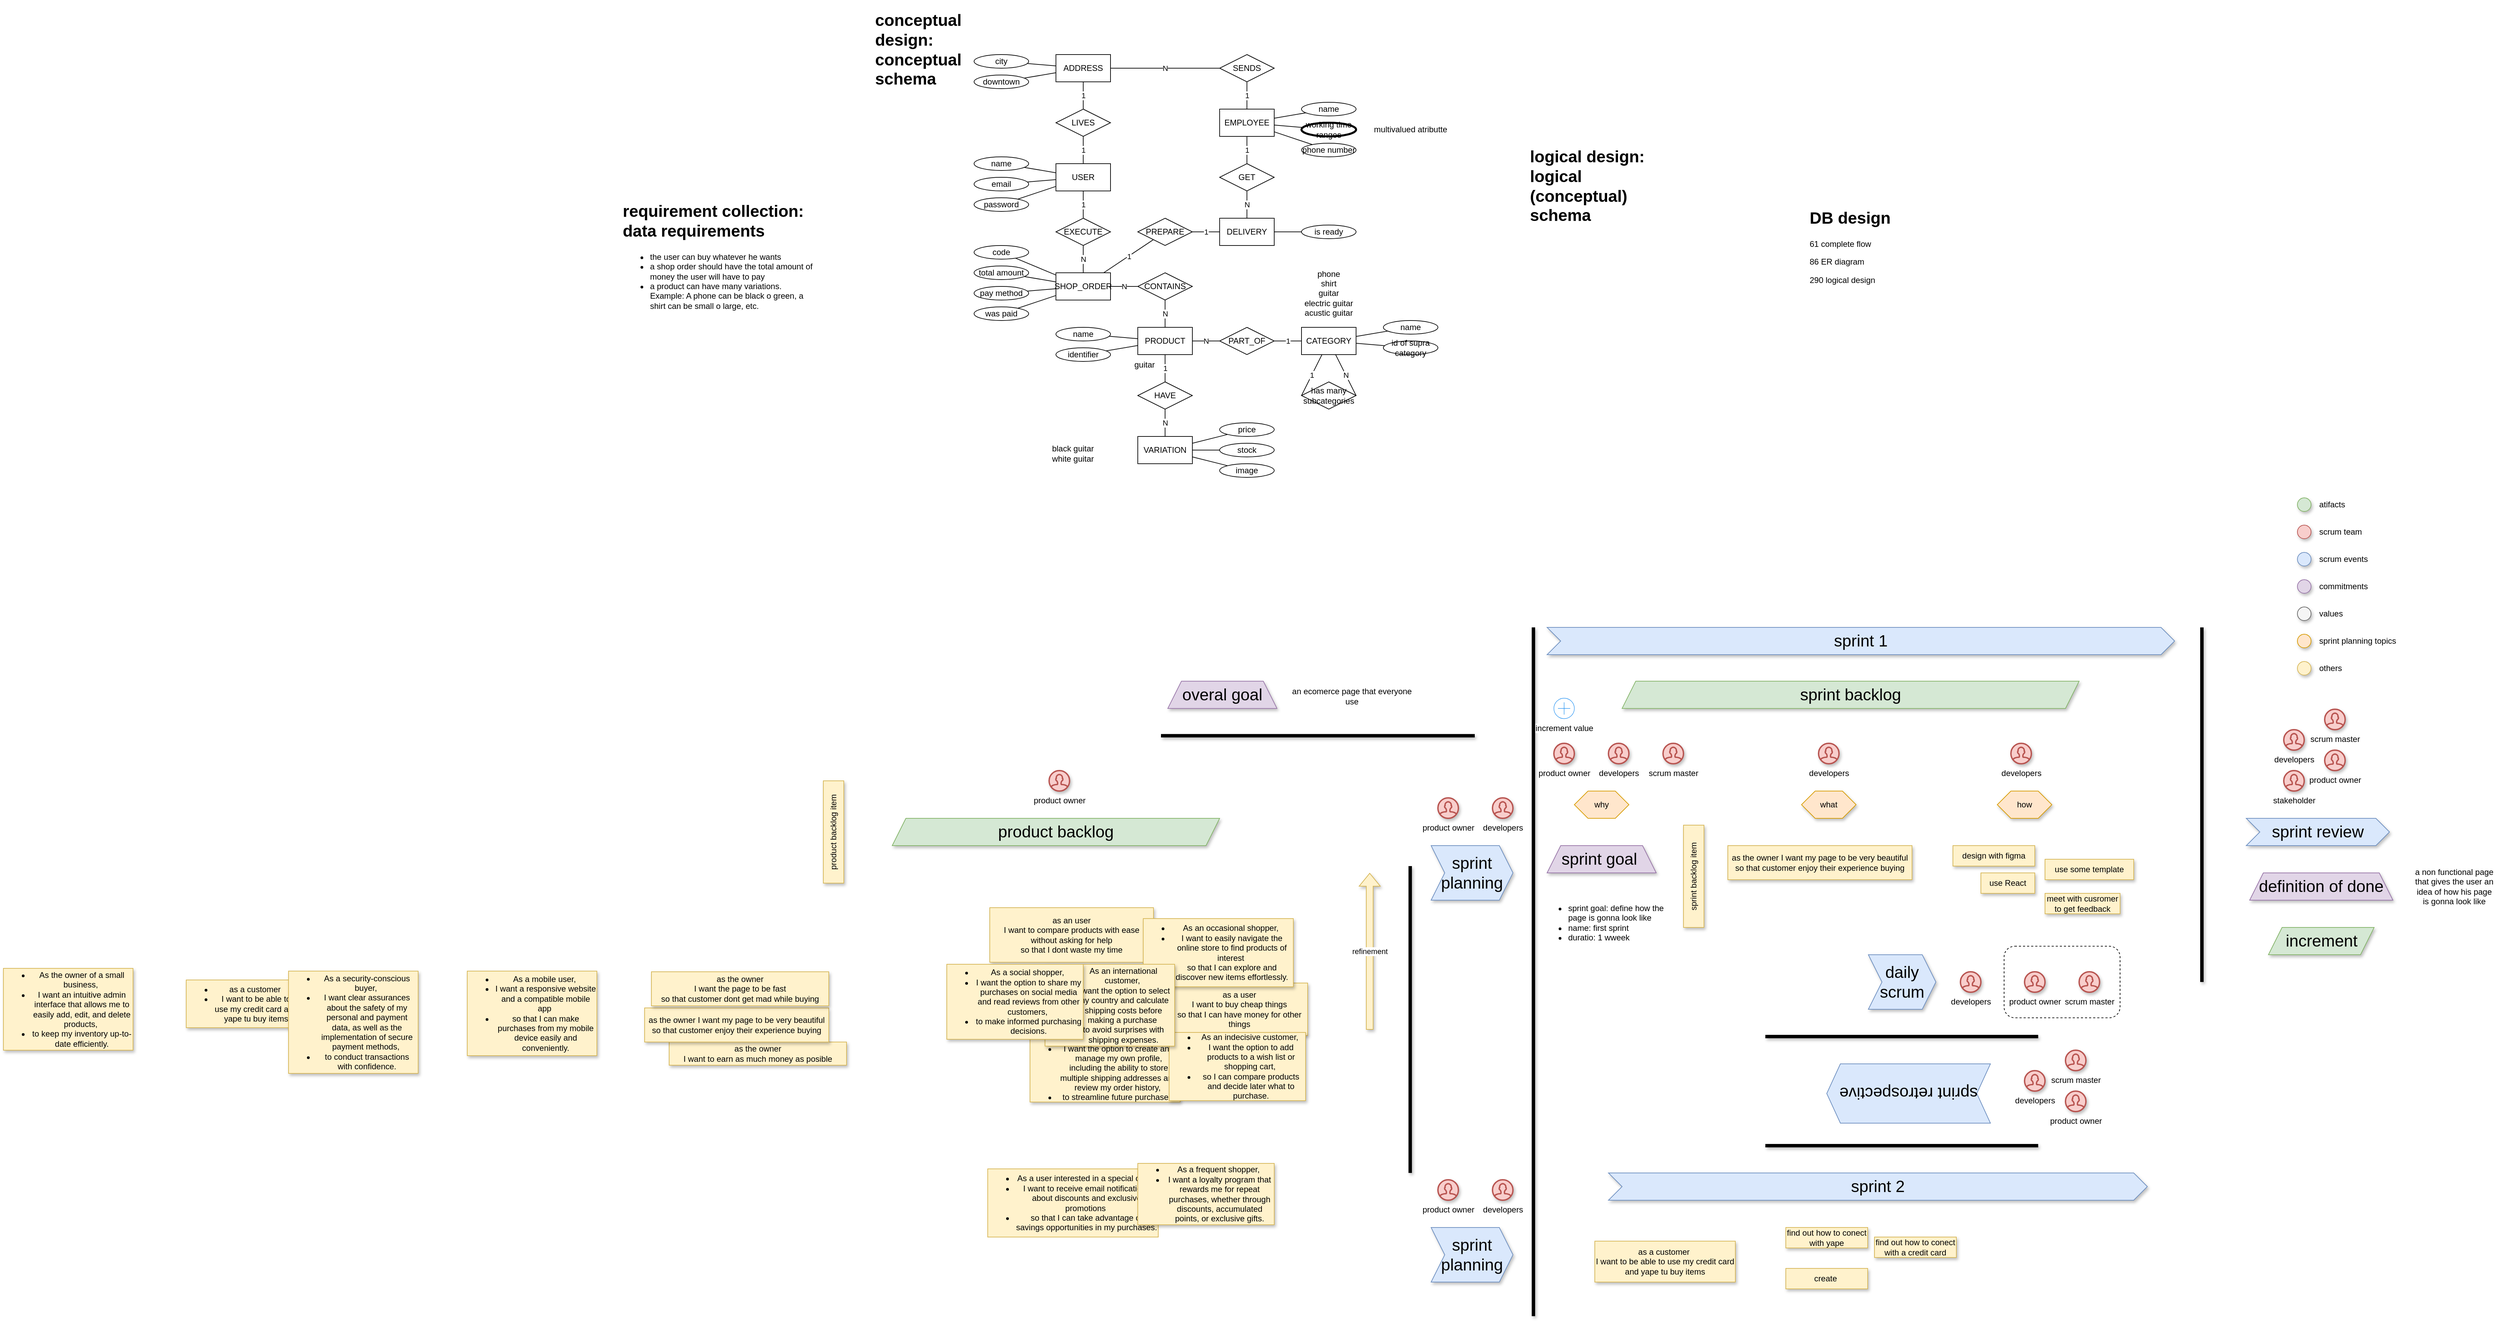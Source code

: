 <mxfile version="22.1.11" type="github">
  <diagram name="Página-1" id="JWLegUShalc6kZQy0lzp">
    <mxGraphModel dx="4264" dy="1004" grid="0" gridSize="10" guides="1" tooltips="1" connect="1" arrows="1" fold="1" page="0" pageScale="1" pageWidth="827" pageHeight="1169" math="0" shadow="0">
      <root>
        <mxCell id="0" />
        <mxCell id="1" parent="0" />
        <mxCell id="tyEOYcVd2c6yN7J8Jso8-19" value="" style="rounded=1;whiteSpace=wrap;html=1;dashed=1;fillColor=none;" vertex="1" parent="1">
          <mxGeometry x="1550" y="1627.5" width="170" height="105" as="geometry" />
        </mxCell>
        <mxCell id="gmeZCnRy89goh0qp2zQo-31" value="N" style="rounded=0;orthogonalLoop=1;jettySize=auto;html=1;startArrow=none;startFill=0;endArrow=none;endFill=0;" parent="1" source="gmeZCnRy89goh0qp2zQo-30" target="gmeZCnRy89goh0qp2zQo-18" edge="1">
          <mxGeometry relative="1" as="geometry" />
        </mxCell>
        <mxCell id="gmeZCnRy89goh0qp2zQo-2" value="USER" style="rounded=0;whiteSpace=wrap;html=1;" parent="1" vertex="1">
          <mxGeometry x="160" y="480" width="80" height="40" as="geometry" />
        </mxCell>
        <mxCell id="gmeZCnRy89goh0qp2zQo-7" value="&lt;h1&gt;DB design&lt;/h1&gt;&lt;p&gt;61 complete flow&lt;/p&gt;&lt;p&gt;86 ER diagram&lt;/p&gt;&lt;p&gt;290 logical design&lt;/p&gt;" style="text;html=1;strokeColor=none;fillColor=none;spacing=5;spacingTop=-20;whiteSpace=wrap;overflow=hidden;rounded=0;" parent="1" vertex="1">
          <mxGeometry x="1260" y="540" width="190" height="120" as="geometry" />
        </mxCell>
        <mxCell id="gmeZCnRy89goh0qp2zQo-8" value="&lt;h1&gt;conceptual design: conceptual schema&lt;/h1&gt;&lt;p&gt;Lorem ipsum dolor sit amet, consectetur adipisicing elit, sed do eiusmod tempor incididunt ut labore et dolore magna aliqua.&lt;/p&gt;" style="text;html=1;strokeColor=none;fillColor=none;spacing=5;spacingTop=-20;whiteSpace=wrap;overflow=hidden;rounded=0;" parent="1" vertex="1">
          <mxGeometry x="-110" y="250" width="190" height="120" as="geometry" />
        </mxCell>
        <mxCell id="gmeZCnRy89goh0qp2zQo-9" value="&lt;h1&gt;requirement collection: data requirements&lt;/h1&gt;&lt;ul&gt;&lt;li&gt;&lt;span style=&quot;background-color: initial;&quot;&gt;the user can buy whatever he wants&lt;/span&gt;&lt;/li&gt;&lt;li&gt;&lt;span style=&quot;background-color: initial;&quot;&gt;a shop order should have the total amount of money the user will have to pay&lt;/span&gt;&lt;/li&gt;&lt;li&gt;&lt;span style=&quot;background-color: initial;&quot;&gt;a product can have many variations. Example: A phone can be black o green, a shirt can be small o large, etc.&lt;/span&gt;&lt;/li&gt;&lt;/ul&gt;" style="text;html=1;strokeColor=none;fillColor=none;spacing=5;spacingTop=-20;whiteSpace=wrap;overflow=hidden;rounded=0;" parent="1" vertex="1">
          <mxGeometry x="-480" y="530" width="290" height="200" as="geometry" />
        </mxCell>
        <mxCell id="gmeZCnRy89goh0qp2zQo-11" value="&lt;h1&gt;logical design: logical (conceptual) schema&lt;/h1&gt;&lt;p&gt;Lorem ipsum dolor sit amet, consectetur adipisicing elit, sed do eiusmod tempor incididunt ut labore et dolore magna aliqua.&lt;/p&gt;" style="text;html=1;strokeColor=none;fillColor=none;spacing=5;spacingTop=-20;whiteSpace=wrap;overflow=hidden;rounded=0;" parent="1" vertex="1">
          <mxGeometry x="850" y="450" width="190" height="120" as="geometry" />
        </mxCell>
        <mxCell id="gmeZCnRy89goh0qp2zQo-15" style="rounded=0;orthogonalLoop=1;jettySize=auto;html=1;endArrow=none;endFill=0;" parent="1" source="gmeZCnRy89goh0qp2zQo-14" target="gmeZCnRy89goh0qp2zQo-2" edge="1">
          <mxGeometry relative="1" as="geometry" />
        </mxCell>
        <mxCell id="gmeZCnRy89goh0qp2zQo-14" value="name" style="ellipse;whiteSpace=wrap;html=1;" parent="1" vertex="1">
          <mxGeometry x="40" y="470" width="80" height="20" as="geometry" />
        </mxCell>
        <mxCell id="gmeZCnRy89goh0qp2zQo-24" style="rounded=0;orthogonalLoop=1;jettySize=auto;html=1;endArrow=none;endFill=0;" parent="1" source="gmeZCnRy89goh0qp2zQo-16" target="gmeZCnRy89goh0qp2zQo-2" edge="1">
          <mxGeometry relative="1" as="geometry" />
        </mxCell>
        <mxCell id="gmeZCnRy89goh0qp2zQo-16" value="email" style="ellipse;whiteSpace=wrap;html=1;" parent="1" vertex="1">
          <mxGeometry x="40" y="500" width="80" height="20" as="geometry" />
        </mxCell>
        <mxCell id="gmeZCnRy89goh0qp2zQo-21" value="N" style="rounded=0;orthogonalLoop=1;jettySize=auto;html=1;endArrow=none;endFill=0;" parent="1" source="gmeZCnRy89goh0qp2zQo-18" target="gmeZCnRy89goh0qp2zQo-19" edge="1">
          <mxGeometry relative="1" as="geometry" />
        </mxCell>
        <mxCell id="u9vqp3SSJvQ1Rymgl-xH-68" value="1" style="rounded=0;orthogonalLoop=1;jettySize=auto;html=1;endArrow=none;endFill=0;" parent="1" source="gmeZCnRy89goh0qp2zQo-18" target="u9vqp3SSJvQ1Rymgl-xH-67" edge="1">
          <mxGeometry relative="1" as="geometry" />
        </mxCell>
        <mxCell id="gmeZCnRy89goh0qp2zQo-18" value="SHOP_ORDER" style="rounded=0;whiteSpace=wrap;html=1;" parent="1" vertex="1">
          <mxGeometry x="160" y="640" width="80" height="40" as="geometry" />
        </mxCell>
        <mxCell id="gmeZCnRy89goh0qp2zQo-22" value="N" style="rounded=0;orthogonalLoop=1;jettySize=auto;html=1;endArrow=none;endFill=0;" parent="1" source="gmeZCnRy89goh0qp2zQo-19" target="gmeZCnRy89goh0qp2zQo-26" edge="1">
          <mxGeometry relative="1" as="geometry" />
        </mxCell>
        <mxCell id="gmeZCnRy89goh0qp2zQo-19" value="CONTAINS" style="rhombus;whiteSpace=wrap;html=1;" parent="1" vertex="1">
          <mxGeometry x="280" y="640" width="80" height="40" as="geometry" />
        </mxCell>
        <mxCell id="gmeZCnRy89goh0qp2zQo-25" value="N" style="rounded=0;orthogonalLoop=1;jettySize=auto;html=1;endArrow=none;endFill=0;" parent="1" source="gmeZCnRy89goh0qp2zQo-26" target="gmeZCnRy89goh0qp2zQo-28" edge="1">
          <mxGeometry relative="1" as="geometry" />
        </mxCell>
        <mxCell id="u9vqp3SSJvQ1Rymgl-xH-17" value="N" style="rounded=0;orthogonalLoop=1;jettySize=auto;html=1;endArrow=none;endFill=0;" parent="1" source="u9vqp3SSJvQ1Rymgl-xH-18" target="u9vqp3SSJvQ1Rymgl-xH-16" edge="1">
          <mxGeometry relative="1" as="geometry" />
        </mxCell>
        <mxCell id="gmeZCnRy89goh0qp2zQo-26" value="PRODUCT" style="rounded=0;whiteSpace=wrap;html=1;" parent="1" vertex="1">
          <mxGeometry x="280" y="720" width="80" height="40" as="geometry" />
        </mxCell>
        <mxCell id="gmeZCnRy89goh0qp2zQo-27" value="1" style="rounded=0;orthogonalLoop=1;jettySize=auto;html=1;endArrow=none;endFill=0;" parent="1" source="gmeZCnRy89goh0qp2zQo-28" target="gmeZCnRy89goh0qp2zQo-29" edge="1">
          <mxGeometry relative="1" as="geometry" />
        </mxCell>
        <mxCell id="gmeZCnRy89goh0qp2zQo-28" value="PART_OF" style="rhombus;whiteSpace=wrap;html=1;" parent="1" vertex="1">
          <mxGeometry x="400" y="720" width="80" height="40" as="geometry" />
        </mxCell>
        <mxCell id="gmeZCnRy89goh0qp2zQo-29" value="CATEGORY" style="rounded=0;whiteSpace=wrap;html=1;" parent="1" vertex="1">
          <mxGeometry x="520" y="720" width="80" height="40" as="geometry" />
        </mxCell>
        <mxCell id="gmeZCnRy89goh0qp2zQo-32" value="1" style="rounded=0;orthogonalLoop=1;jettySize=auto;html=1;startArrow=none;startFill=0;endArrow=none;endFill=0;" parent="1" source="gmeZCnRy89goh0qp2zQo-2" target="gmeZCnRy89goh0qp2zQo-30" edge="1">
          <mxGeometry relative="1" as="geometry">
            <mxPoint x="132" y="520" as="sourcePoint" />
            <mxPoint x="208" y="650" as="targetPoint" />
          </mxGeometry>
        </mxCell>
        <mxCell id="gmeZCnRy89goh0qp2zQo-30" value="EXECUTE" style="rhombus;whiteSpace=wrap;html=1;" parent="1" vertex="1">
          <mxGeometry x="160" y="560" width="80" height="40" as="geometry" />
        </mxCell>
        <mxCell id="u9vqp3SSJvQ1Rymgl-xH-2" value="1" style="rounded=0;orthogonalLoop=1;jettySize=auto;html=1;endArrow=none;endFill=0;exitX=0;exitY=0.5;exitDx=0;exitDy=0;" parent="1" source="u9vqp3SSJvQ1Rymgl-xH-1" target="gmeZCnRy89goh0qp2zQo-29" edge="1">
          <mxGeometry relative="1" as="geometry" />
        </mxCell>
        <mxCell id="u9vqp3SSJvQ1Rymgl-xH-3" value="N" style="rounded=0;orthogonalLoop=1;jettySize=auto;html=1;endArrow=none;endFill=0;exitX=1;exitY=0.5;exitDx=0;exitDy=0;" parent="1" source="u9vqp3SSJvQ1Rymgl-xH-1" target="gmeZCnRy89goh0qp2zQo-29" edge="1">
          <mxGeometry relative="1" as="geometry" />
        </mxCell>
        <mxCell id="u9vqp3SSJvQ1Rymgl-xH-1" value="has many subcategories" style="rhombus;whiteSpace=wrap;html=1;" parent="1" vertex="1">
          <mxGeometry x="520" y="800" width="80" height="40" as="geometry" />
        </mxCell>
        <mxCell id="u9vqp3SSJvQ1Rymgl-xH-4" value="code" style="ellipse;whiteSpace=wrap;html=1;fontStyle=0" parent="1" vertex="1">
          <mxGeometry x="40" y="600" width="80" height="20" as="geometry" />
        </mxCell>
        <mxCell id="u9vqp3SSJvQ1Rymgl-xH-5" style="rounded=0;orthogonalLoop=1;jettySize=auto;html=1;endArrow=none;endFill=0;" parent="1" source="u9vqp3SSJvQ1Rymgl-xH-4" target="gmeZCnRy89goh0qp2zQo-18" edge="1">
          <mxGeometry relative="1" as="geometry">
            <mxPoint x="44" y="539" as="sourcePoint" />
            <mxPoint x="90" y="523" as="targetPoint" />
          </mxGeometry>
        </mxCell>
        <mxCell id="u9vqp3SSJvQ1Rymgl-xH-6" value="name" style="ellipse;whiteSpace=wrap;html=1;" parent="1" vertex="1">
          <mxGeometry x="160" y="720" width="80" height="20" as="geometry" />
        </mxCell>
        <mxCell id="u9vqp3SSJvQ1Rymgl-xH-7" style="rounded=0;orthogonalLoop=1;jettySize=auto;html=1;endArrow=none;endFill=0;" parent="1" source="u9vqp3SSJvQ1Rymgl-xH-6" target="gmeZCnRy89goh0qp2zQo-26" edge="1">
          <mxGeometry relative="1" as="geometry">
            <mxPoint x="78" y="694" as="sourcePoint" />
            <mxPoint x="170" y="677" as="targetPoint" />
          </mxGeometry>
        </mxCell>
        <mxCell id="u9vqp3SSJvQ1Rymgl-xH-11" style="rounded=0;orthogonalLoop=1;jettySize=auto;html=1;endArrow=none;endFill=0;" parent="1" source="u9vqp3SSJvQ1Rymgl-xH-12" target="gmeZCnRy89goh0qp2zQo-18" edge="1">
          <mxGeometry relative="1" as="geometry">
            <mxPoint x="170" y="667" as="targetPoint" />
          </mxGeometry>
        </mxCell>
        <mxCell id="u9vqp3SSJvQ1Rymgl-xH-12" value="total amount" style="ellipse;whiteSpace=wrap;html=1;" parent="1" vertex="1">
          <mxGeometry x="40" y="630" width="80" height="20" as="geometry" />
        </mxCell>
        <mxCell id="u9vqp3SSJvQ1Rymgl-xH-13" style="rounded=0;orthogonalLoop=1;jettySize=auto;html=1;endArrow=none;endFill=0;" parent="1" source="u9vqp3SSJvQ1Rymgl-xH-14" target="gmeZCnRy89goh0qp2zQo-18" edge="1">
          <mxGeometry relative="1" as="geometry">
            <mxPoint x="170" y="707" as="targetPoint" />
          </mxGeometry>
        </mxCell>
        <mxCell id="u9vqp3SSJvQ1Rymgl-xH-14" value="pay method" style="ellipse;whiteSpace=wrap;html=1;" parent="1" vertex="1">
          <mxGeometry x="40" y="660" width="80" height="20" as="geometry" />
        </mxCell>
        <mxCell id="u9vqp3SSJvQ1Rymgl-xH-16" value="VARIATION" style="rounded=0;whiteSpace=wrap;html=1;" parent="1" vertex="1">
          <mxGeometry x="280" y="880" width="80" height="40" as="geometry" />
        </mxCell>
        <mxCell id="u9vqp3SSJvQ1Rymgl-xH-19" value="1" style="rounded=0;orthogonalLoop=1;jettySize=auto;html=1;endArrow=none;endFill=0;" parent="1" source="gmeZCnRy89goh0qp2zQo-26" target="u9vqp3SSJvQ1Rymgl-xH-18" edge="1">
          <mxGeometry relative="1" as="geometry">
            <mxPoint x="330" y="760" as="sourcePoint" />
            <mxPoint x="390" y="880" as="targetPoint" />
          </mxGeometry>
        </mxCell>
        <mxCell id="u9vqp3SSJvQ1Rymgl-xH-18" value="HAVE" style="rhombus;whiteSpace=wrap;html=1;" parent="1" vertex="1">
          <mxGeometry x="280" y="800" width="80" height="40" as="geometry" />
        </mxCell>
        <mxCell id="u9vqp3SSJvQ1Rymgl-xH-21" style="rounded=0;orthogonalLoop=1;jettySize=auto;html=1;endArrow=none;endFill=0;" parent="1" source="u9vqp3SSJvQ1Rymgl-xH-20" target="gmeZCnRy89goh0qp2zQo-26" edge="1">
          <mxGeometry relative="1" as="geometry" />
        </mxCell>
        <mxCell id="u9vqp3SSJvQ1Rymgl-xH-20" value="identifier" style="ellipse;whiteSpace=wrap;html=1;" parent="1" vertex="1">
          <mxGeometry x="160" y="750" width="80" height="20" as="geometry" />
        </mxCell>
        <mxCell id="u9vqp3SSJvQ1Rymgl-xH-22" value="price" style="ellipse;whiteSpace=wrap;html=1;" parent="1" vertex="1">
          <mxGeometry x="400" y="860" width="80" height="20" as="geometry" />
        </mxCell>
        <mxCell id="u9vqp3SSJvQ1Rymgl-xH-23" style="rounded=0;orthogonalLoop=1;jettySize=auto;html=1;endArrow=none;endFill=0;" parent="1" source="u9vqp3SSJvQ1Rymgl-xH-22" target="u9vqp3SSJvQ1Rymgl-xH-16" edge="1">
          <mxGeometry relative="1" as="geometry">
            <mxPoint x="128" y="864" as="sourcePoint" />
            <mxPoint x="330" y="910" as="targetPoint" />
          </mxGeometry>
        </mxCell>
        <mxCell id="u9vqp3SSJvQ1Rymgl-xH-25" value="name" style="ellipse;whiteSpace=wrap;html=1;" parent="1" vertex="1">
          <mxGeometry x="640" y="710" width="80" height="20" as="geometry" />
        </mxCell>
        <mxCell id="u9vqp3SSJvQ1Rymgl-xH-26" style="rounded=0;orthogonalLoop=1;jettySize=auto;html=1;endArrow=none;endFill=0;" parent="1" source="u9vqp3SSJvQ1Rymgl-xH-25" target="gmeZCnRy89goh0qp2zQo-29" edge="1">
          <mxGeometry relative="1" as="geometry">
            <mxPoint x="558" y="684" as="sourcePoint" />
            <mxPoint x="760" y="730" as="targetPoint" />
          </mxGeometry>
        </mxCell>
        <mxCell id="u9vqp3SSJvQ1Rymgl-xH-27" value="id of supra category" style="ellipse;whiteSpace=wrap;html=1;" parent="1" vertex="1">
          <mxGeometry x="640" y="740" width="80" height="20" as="geometry" />
        </mxCell>
        <mxCell id="u9vqp3SSJvQ1Rymgl-xH-28" style="rounded=0;orthogonalLoop=1;jettySize=auto;html=1;endArrow=none;endFill=0;" parent="1" source="u9vqp3SSJvQ1Rymgl-xH-27" target="gmeZCnRy89goh0qp2zQo-29" edge="1">
          <mxGeometry relative="1" as="geometry">
            <mxPoint x="558" y="714" as="sourcePoint" />
            <mxPoint x="600" y="760" as="targetPoint" />
          </mxGeometry>
        </mxCell>
        <mxCell id="u9vqp3SSJvQ1Rymgl-xH-31" value="phone&lt;br&gt;shirt&lt;br&gt;guitar&lt;br&gt;electric guitar&lt;br&gt;acustic guitar" style="text;html=1;strokeColor=none;fillColor=none;align=center;verticalAlign=middle;whiteSpace=wrap;rounded=0;" parent="1" vertex="1">
          <mxGeometry x="495" y="630" width="130" height="80" as="geometry" />
        </mxCell>
        <mxCell id="u9vqp3SSJvQ1Rymgl-xH-33" value="guitar" style="text;html=1;strokeColor=none;fillColor=none;align=center;verticalAlign=middle;whiteSpace=wrap;rounded=0;" parent="1" vertex="1">
          <mxGeometry x="260" y="760" width="60" height="30" as="geometry" />
        </mxCell>
        <mxCell id="u9vqp3SSJvQ1Rymgl-xH-34" value="black guitar&lt;br&gt;white guitar" style="text;html=1;strokeColor=none;fillColor=none;align=center;verticalAlign=middle;whiteSpace=wrap;rounded=0;" parent="1" vertex="1">
          <mxGeometry x="140" y="890" width="90" height="30" as="geometry" />
        </mxCell>
        <mxCell id="u9vqp3SSJvQ1Rymgl-xH-54" style="rounded=0;orthogonalLoop=1;jettySize=auto;html=1;endArrow=none;endFill=0;" parent="1" source="u9vqp3SSJvQ1Rymgl-xH-55" target="u9vqp3SSJvQ1Rymgl-xH-60" edge="1">
          <mxGeometry relative="1" as="geometry">
            <mxPoint x="656.0" y="592.0" as="targetPoint" />
          </mxGeometry>
        </mxCell>
        <mxCell id="u9vqp3SSJvQ1Rymgl-xH-55" value="city" style="ellipse;whiteSpace=wrap;html=1;" parent="1" vertex="1">
          <mxGeometry x="40" y="320" width="80" height="20" as="geometry" />
        </mxCell>
        <mxCell id="u9vqp3SSJvQ1Rymgl-xH-57" style="rounded=0;orthogonalLoop=1;jettySize=auto;html=1;endArrow=none;endFill=0;" parent="1" source="u9vqp3SSJvQ1Rymgl-xH-56" target="u9vqp3SSJvQ1Rymgl-xH-60" edge="1">
          <mxGeometry relative="1" as="geometry">
            <mxPoint x="642.053" y="596.838" as="targetPoint" />
          </mxGeometry>
        </mxCell>
        <mxCell id="u9vqp3SSJvQ1Rymgl-xH-56" value="downtown" style="ellipse;whiteSpace=wrap;html=1;" parent="1" vertex="1">
          <mxGeometry x="40" y="350" width="80" height="20" as="geometry" />
        </mxCell>
        <mxCell id="u9vqp3SSJvQ1Rymgl-xH-82" value="1" style="rounded=0;orthogonalLoop=1;jettySize=auto;html=1;endArrow=none;endFill=0;" parent="1" source="u9vqp3SSJvQ1Rymgl-xH-58" target="u9vqp3SSJvQ1Rymgl-xH-76" edge="1">
          <mxGeometry relative="1" as="geometry" />
        </mxCell>
        <mxCell id="u9vqp3SSJvQ1Rymgl-xH-83" value="N" style="rounded=0;orthogonalLoop=1;jettySize=auto;html=1;endArrow=none;endFill=0;" parent="1" source="u9vqp3SSJvQ1Rymgl-xH-58" target="u9vqp3SSJvQ1Rymgl-xH-60" edge="1">
          <mxGeometry relative="1" as="geometry" />
        </mxCell>
        <mxCell id="u9vqp3SSJvQ1Rymgl-xH-58" value="SENDS" style="rhombus;whiteSpace=wrap;html=1;" parent="1" vertex="1">
          <mxGeometry x="400" y="320" width="80" height="40" as="geometry" />
        </mxCell>
        <mxCell id="u9vqp3SSJvQ1Rymgl-xH-60" value="ADDRESS" style="rounded=0;whiteSpace=wrap;html=1;" parent="1" vertex="1">
          <mxGeometry x="160" y="320" width="80" height="40" as="geometry" />
        </mxCell>
        <mxCell id="u9vqp3SSJvQ1Rymgl-xH-63" value="1" style="rounded=0;orthogonalLoop=1;jettySize=auto;html=1;endArrow=none;endFill=0;" parent="1" source="u9vqp3SSJvQ1Rymgl-xH-62" target="gmeZCnRy89goh0qp2zQo-2" edge="1">
          <mxGeometry relative="1" as="geometry" />
        </mxCell>
        <mxCell id="u9vqp3SSJvQ1Rymgl-xH-64" value="1" style="rounded=0;orthogonalLoop=1;jettySize=auto;html=1;endArrow=none;endFill=0;" parent="1" source="u9vqp3SSJvQ1Rymgl-xH-62" target="u9vqp3SSJvQ1Rymgl-xH-60" edge="1">
          <mxGeometry relative="1" as="geometry" />
        </mxCell>
        <mxCell id="u9vqp3SSJvQ1Rymgl-xH-62" value="LIVES" style="rhombus;whiteSpace=wrap;html=1;" parent="1" vertex="1">
          <mxGeometry x="160" y="400" width="80" height="40" as="geometry" />
        </mxCell>
        <mxCell id="u9vqp3SSJvQ1Rymgl-xH-78" value="1" style="rounded=0;orthogonalLoop=1;jettySize=auto;html=1;endArrow=none;endFill=0;" parent="1" source="u9vqp3SSJvQ1Rymgl-xH-77" target="u9vqp3SSJvQ1Rymgl-xH-76" edge="1">
          <mxGeometry relative="1" as="geometry" />
        </mxCell>
        <mxCell id="u9vqp3SSJvQ1Rymgl-xH-65" value="DELIVERY" style="rounded=0;whiteSpace=wrap;html=1;" parent="1" vertex="1">
          <mxGeometry x="400" y="560" width="80" height="40" as="geometry" />
        </mxCell>
        <mxCell id="u9vqp3SSJvQ1Rymgl-xH-69" value="1" style="rounded=0;orthogonalLoop=1;jettySize=auto;html=1;endArrow=none;endFill=0;" parent="1" source="u9vqp3SSJvQ1Rymgl-xH-67" target="u9vqp3SSJvQ1Rymgl-xH-65" edge="1">
          <mxGeometry relative="1" as="geometry" />
        </mxCell>
        <mxCell id="u9vqp3SSJvQ1Rymgl-xH-67" value="PREPARE" style="rhombus;whiteSpace=wrap;html=1;" parent="1" vertex="1">
          <mxGeometry x="280" y="560" width="80" height="40" as="geometry" />
        </mxCell>
        <mxCell id="u9vqp3SSJvQ1Rymgl-xH-71" style="rounded=0;orthogonalLoop=1;jettySize=auto;html=1;endArrow=none;endFill=0;" parent="1" source="u9vqp3SSJvQ1Rymgl-xH-70" target="gmeZCnRy89goh0qp2zQo-18" edge="1">
          <mxGeometry relative="1" as="geometry" />
        </mxCell>
        <mxCell id="u9vqp3SSJvQ1Rymgl-xH-70" value="was paid" style="ellipse;whiteSpace=wrap;html=1;" parent="1" vertex="1">
          <mxGeometry x="40" y="690" width="80" height="20" as="geometry" />
        </mxCell>
        <mxCell id="u9vqp3SSJvQ1Rymgl-xH-74" style="rounded=0;orthogonalLoop=1;jettySize=auto;html=1;endArrow=none;endFill=0;" parent="1" source="u9vqp3SSJvQ1Rymgl-xH-75" target="u9vqp3SSJvQ1Rymgl-xH-65" edge="1">
          <mxGeometry relative="1" as="geometry">
            <mxPoint x="520" y="633" as="targetPoint" />
          </mxGeometry>
        </mxCell>
        <mxCell id="u9vqp3SSJvQ1Rymgl-xH-75" value="is ready" style="ellipse;whiteSpace=wrap;html=1;" parent="1" vertex="1">
          <mxGeometry x="520" y="570" width="80" height="20" as="geometry" />
        </mxCell>
        <mxCell id="u9vqp3SSJvQ1Rymgl-xH-76" value="EMPLOYEE" style="rounded=0;whiteSpace=wrap;html=1;" parent="1" vertex="1">
          <mxGeometry x="400" y="400" width="80" height="40" as="geometry" />
        </mxCell>
        <mxCell id="u9vqp3SSJvQ1Rymgl-xH-79" value="N" style="rounded=0;orthogonalLoop=1;jettySize=auto;html=1;endArrow=none;endFill=0;" parent="1" source="u9vqp3SSJvQ1Rymgl-xH-65" target="u9vqp3SSJvQ1Rymgl-xH-77" edge="1">
          <mxGeometry relative="1" as="geometry">
            <mxPoint x="480" y="580" as="sourcePoint" />
            <mxPoint x="680" y="580" as="targetPoint" />
          </mxGeometry>
        </mxCell>
        <mxCell id="u9vqp3SSJvQ1Rymgl-xH-77" value="GET" style="rhombus;whiteSpace=wrap;html=1;" parent="1" vertex="1">
          <mxGeometry x="400" y="480" width="80" height="40" as="geometry" />
        </mxCell>
        <mxCell id="u9vqp3SSJvQ1Rymgl-xH-84" style="rounded=0;orthogonalLoop=1;jettySize=auto;html=1;endArrow=none;endFill=0;" parent="1" source="u9vqp3SSJvQ1Rymgl-xH-85" target="u9vqp3SSJvQ1Rymgl-xH-76" edge="1">
          <mxGeometry relative="1" as="geometry">
            <mxPoint x="720" y="577" as="targetPoint" />
          </mxGeometry>
        </mxCell>
        <mxCell id="u9vqp3SSJvQ1Rymgl-xH-85" value="name" style="ellipse;whiteSpace=wrap;html=1;" parent="1" vertex="1">
          <mxGeometry x="520" y="390" width="80" height="20" as="geometry" />
        </mxCell>
        <mxCell id="u9vqp3SSJvQ1Rymgl-xH-86" style="rounded=0;orthogonalLoop=1;jettySize=auto;html=1;endArrow=none;endFill=0;" parent="1" source="u9vqp3SSJvQ1Rymgl-xH-87" target="u9vqp3SSJvQ1Rymgl-xH-76" edge="1">
          <mxGeometry relative="1" as="geometry">
            <mxPoint x="720" y="587" as="targetPoint" />
          </mxGeometry>
        </mxCell>
        <mxCell id="u9vqp3SSJvQ1Rymgl-xH-87" value="working time ranges" style="ellipse;whiteSpace=wrap;html=1;strokeColor=default;strokeWidth=3;" parent="1" vertex="1">
          <mxGeometry x="520" y="420" width="80" height="20" as="geometry" />
        </mxCell>
        <mxCell id="u9vqp3SSJvQ1Rymgl-xH-90" value="stock" style="ellipse;whiteSpace=wrap;html=1;" parent="1" vertex="1">
          <mxGeometry x="400" y="890" width="80" height="20" as="geometry" />
        </mxCell>
        <mxCell id="u9vqp3SSJvQ1Rymgl-xH-91" style="rounded=0;orthogonalLoop=1;jettySize=auto;html=1;endArrow=none;endFill=0;" parent="1" source="u9vqp3SSJvQ1Rymgl-xH-90" target="u9vqp3SSJvQ1Rymgl-xH-16" edge="1">
          <mxGeometry relative="1" as="geometry">
            <mxPoint x="412" y="903" as="sourcePoint" />
            <mxPoint x="370" y="907" as="targetPoint" />
          </mxGeometry>
        </mxCell>
        <mxCell id="u9vqp3SSJvQ1Rymgl-xH-92" value="phone number" style="ellipse;whiteSpace=wrap;html=1;" parent="1" vertex="1">
          <mxGeometry x="520" y="450" width="80" height="20" as="geometry" />
        </mxCell>
        <mxCell id="u9vqp3SSJvQ1Rymgl-xH-93" style="rounded=0;orthogonalLoop=1;jettySize=auto;html=1;endArrow=none;endFill=0;" parent="1" source="u9vqp3SSJvQ1Rymgl-xH-92" target="u9vqp3SSJvQ1Rymgl-xH-76" edge="1">
          <mxGeometry relative="1" as="geometry">
            <mxPoint x="490" y="437" as="targetPoint" />
            <mxPoint x="537" y="445" as="sourcePoint" />
          </mxGeometry>
        </mxCell>
        <mxCell id="u9vqp3SSJvQ1Rymgl-xH-94" style="rounded=0;orthogonalLoop=1;jettySize=auto;html=1;endArrow=none;endFill=0;" parent="1" source="u9vqp3SSJvQ1Rymgl-xH-95" target="gmeZCnRy89goh0qp2zQo-2" edge="1">
          <mxGeometry relative="1" as="geometry">
            <mxPoint x="160" y="533" as="targetPoint" />
          </mxGeometry>
        </mxCell>
        <mxCell id="u9vqp3SSJvQ1Rymgl-xH-95" value="password" style="ellipse;whiteSpace=wrap;html=1;" parent="1" vertex="1">
          <mxGeometry x="40" y="530" width="80" height="20" as="geometry" />
        </mxCell>
        <mxCell id="u9vqp3SSJvQ1Rymgl-xH-97" style="rounded=0;orthogonalLoop=1;jettySize=auto;html=1;endArrow=none;endFill=0;" parent="1" source="u9vqp3SSJvQ1Rymgl-xH-96" target="u9vqp3SSJvQ1Rymgl-xH-16" edge="1">
          <mxGeometry relative="1" as="geometry" />
        </mxCell>
        <mxCell id="u9vqp3SSJvQ1Rymgl-xH-96" value="image" style="ellipse;whiteSpace=wrap;html=1;" parent="1" vertex="1">
          <mxGeometry x="400" y="920" width="80" height="20" as="geometry" />
        </mxCell>
        <mxCell id="u9vqp3SSJvQ1Rymgl-xH-98" value="multivalued atributte" style="text;html=1;strokeColor=none;fillColor=none;align=center;verticalAlign=middle;whiteSpace=wrap;rounded=0;" parent="1" vertex="1">
          <mxGeometry x="610" y="415" width="140" height="30" as="geometry" />
        </mxCell>
        <mxCell id="JbURDo0wk9qGa0IlZSIL-3" value="product backlog item" style="text;html=1;strokeColor=#d6b656;fillColor=#fff2cc;align=center;verticalAlign=middle;whiteSpace=wrap;rounded=0;rotation=-90;shadow=1;" parent="1" vertex="1">
          <mxGeometry x="-241" y="1445" width="150" height="30" as="geometry" />
        </mxCell>
        <mxCell id="JbURDo0wk9qGa0IlZSIL-4" value="as an user&lt;br&gt;I want to compare products with ease without asking for help&lt;br&gt;so that I dont waste my time" style="text;html=1;strokeColor=#d6b656;fillColor=#fff2cc;align=center;verticalAlign=middle;whiteSpace=wrap;rounded=0;shadow=1;" parent="1" vertex="1">
          <mxGeometry x="63" y="1571" width="240" height="80" as="geometry" />
        </mxCell>
        <mxCell id="JbURDo0wk9qGa0IlZSIL-7" value="product owner" style="html=1;verticalLabelPosition=bottom;align=center;labelBackgroundColor=#ffffff;verticalAlign=top;strokeWidth=2;strokeColor=#b85450;shadow=1;dashed=0;shape=mxgraph.ios7.icons.user;fillColor=#f8cecc;" parent="1" vertex="1">
          <mxGeometry x="150" y="1370" width="30" height="30" as="geometry" />
        </mxCell>
        <mxCell id="JbURDo0wk9qGa0IlZSIL-8" value="as a user&lt;br&gt;I want to buy cheap things&lt;br&gt;so that I can have money for other things" style="text;html=1;strokeColor=#d6b656;fillColor=#fff2cc;align=center;verticalAlign=middle;whiteSpace=wrap;rounded=0;shadow=1;" parent="1" vertex="1">
          <mxGeometry x="329" y="1681.5" width="200" height="77" as="geometry" />
        </mxCell>
        <mxCell id="p8V6VL3CPB_oYSLeEB4I-2" value="as the owner&lt;br&gt;I want to earn as much money as posible" style="text;html=1;strokeColor=#d6b656;fillColor=#fff2cc;align=center;verticalAlign=middle;whiteSpace=wrap;rounded=0;shadow=1;" parent="1" vertex="1">
          <mxGeometry x="-407" y="1768" width="260" height="34" as="geometry" />
        </mxCell>
        <mxCell id="p8V6VL3CPB_oYSLeEB4I-6" value="refinement" style="shape=flexArrow;endArrow=classic;html=1;rounded=0;fillColor=#fff2cc;strokeColor=#d6b656;shadow=1;" parent="1" edge="1">
          <mxGeometry width="50" height="50" relative="1" as="geometry">
            <mxPoint x="620" y="1750" as="sourcePoint" />
            <mxPoint x="620" y="1520" as="targetPoint" />
          </mxGeometry>
        </mxCell>
        <mxCell id="p8V6VL3CPB_oYSLeEB4I-7" value="&lt;font style=&quot;font-size: 24px;&quot;&gt;sprint 1&lt;/font&gt;" style="shape=step;perimeter=stepPerimeter;whiteSpace=wrap;html=1;fixedSize=1;fillColor=#dae8fc;strokeColor=#6c8ebf;shadow=1;" parent="1" vertex="1">
          <mxGeometry x="880" y="1160" width="920" height="40" as="geometry" />
        </mxCell>
        <mxCell id="p8V6VL3CPB_oYSLeEB4I-10" value="as the owner I want my page to be very beautiful&lt;br&gt;so that customer enjoy their experience buying" style="text;html=1;strokeColor=#d6b656;fillColor=#fff2cc;align=center;verticalAlign=middle;whiteSpace=wrap;rounded=0;shadow=1;" parent="1" vertex="1">
          <mxGeometry x="-443" y="1718" width="270" height="50" as="geometry" />
        </mxCell>
        <mxCell id="p8V6VL3CPB_oYSLeEB4I-11" value="as the owner&lt;br&gt;I want the page to be fast&lt;br&gt;so that customer dont get mad while buying" style="text;html=1;strokeColor=#d6b656;fillColor=#fff2cc;align=center;verticalAlign=middle;whiteSpace=wrap;rounded=0;shadow=1;" parent="1" vertex="1">
          <mxGeometry x="-433" y="1665" width="260" height="50" as="geometry" />
        </mxCell>
        <mxCell id="p8V6VL3CPB_oYSLeEB4I-12" value="developers" style="html=1;verticalLabelPosition=bottom;align=center;labelBackgroundColor=#ffffff;verticalAlign=top;strokeWidth=2;strokeColor=#b85450;shadow=1;dashed=0;shape=mxgraph.ios7.icons.user;fillColor=#f8cecc;" parent="1" vertex="1">
          <mxGeometry x="1278" y="1330" width="30" height="30" as="geometry" />
        </mxCell>
        <mxCell id="p8V6VL3CPB_oYSLeEB4I-16" value="what" style="shape=hexagon;perimeter=hexagonPerimeter2;whiteSpace=wrap;html=1;fixedSize=1;fillColor=#ffe6cc;strokeColor=#d79b00;shadow=1;" parent="1" vertex="1">
          <mxGeometry x="1253" y="1400" width="80" height="40" as="geometry" />
        </mxCell>
        <mxCell id="p8V6VL3CPB_oYSLeEB4I-18" value="how" style="shape=hexagon;perimeter=hexagonPerimeter2;whiteSpace=wrap;html=1;fixedSize=1;fillColor=#ffe6cc;strokeColor=#d79b00;shadow=1;" parent="1" vertex="1">
          <mxGeometry x="1540" y="1400" width="80" height="40" as="geometry" />
        </mxCell>
        <mxCell id="p8V6VL3CPB_oYSLeEB4I-20" value="&lt;font style=&quot;font-size: 24px;&quot;&gt;sprint planning&lt;/font&gt;" style="shape=step;perimeter=stepPerimeter;whiteSpace=wrap;html=1;fixedSize=1;fillColor=#dae8fc;strokeColor=#6c8ebf;shadow=1;" parent="1" vertex="1">
          <mxGeometry x="710" y="1480" width="120" height="80" as="geometry" />
        </mxCell>
        <mxCell id="p8V6VL3CPB_oYSLeEB4I-22" value="" style="ellipse;whiteSpace=wrap;html=1;aspect=fixed;fillColor=#d5e8d4;strokeColor=#82b366;shadow=1;" parent="1" vertex="1">
          <mxGeometry x="1980" y="970" width="20" height="20" as="geometry" />
        </mxCell>
        <mxCell id="p8V6VL3CPB_oYSLeEB4I-23" value="atifacts" style="text;html=1;strokeColor=none;fillColor=none;align=left;verticalAlign=middle;whiteSpace=wrap;rounded=0;shadow=1;" parent="1" vertex="1">
          <mxGeometry x="2010" y="960" width="80" height="40" as="geometry" />
        </mxCell>
        <mxCell id="p8V6VL3CPB_oYSLeEB4I-24" value="" style="ellipse;whiteSpace=wrap;html=1;aspect=fixed;fillColor=#f8cecc;strokeColor=#b85450;shadow=1;" parent="1" vertex="1">
          <mxGeometry x="1980" y="1010" width="20" height="20" as="geometry" />
        </mxCell>
        <mxCell id="p8V6VL3CPB_oYSLeEB4I-25" value="scrum team" style="text;html=1;strokeColor=none;fillColor=none;align=left;verticalAlign=middle;whiteSpace=wrap;rounded=0;shadow=1;" parent="1" vertex="1">
          <mxGeometry x="2010" y="1000" width="80" height="40" as="geometry" />
        </mxCell>
        <mxCell id="p8V6VL3CPB_oYSLeEB4I-26" value="" style="ellipse;whiteSpace=wrap;html=1;aspect=fixed;fillColor=#dae8fc;strokeColor=#6c8ebf;shadow=1;" parent="1" vertex="1">
          <mxGeometry x="1980" y="1050" width="20" height="20" as="geometry" />
        </mxCell>
        <mxCell id="p8V6VL3CPB_oYSLeEB4I-27" value="scrum events" style="text;html=1;strokeColor=none;fillColor=none;align=left;verticalAlign=middle;whiteSpace=wrap;rounded=0;shadow=1;" parent="1" vertex="1">
          <mxGeometry x="2010" y="1040" width="80" height="40" as="geometry" />
        </mxCell>
        <mxCell id="p8V6VL3CPB_oYSLeEB4I-28" value="" style="ellipse;whiteSpace=wrap;html=1;aspect=fixed;fillColor=#e1d5e7;strokeColor=#9673a6;shadow=1;" parent="1" vertex="1">
          <mxGeometry x="1980" y="1090" width="20" height="20" as="geometry" />
        </mxCell>
        <mxCell id="p8V6VL3CPB_oYSLeEB4I-29" value="commitments" style="text;html=1;strokeColor=none;fillColor=none;align=left;verticalAlign=middle;whiteSpace=wrap;rounded=0;shadow=1;" parent="1" vertex="1">
          <mxGeometry x="2010" y="1080" width="80" height="40" as="geometry" />
        </mxCell>
        <mxCell id="p8V6VL3CPB_oYSLeEB4I-30" value="" style="ellipse;whiteSpace=wrap;html=1;aspect=fixed;fillColor=#f5f5f5;strokeColor=#666666;fontColor=#333333;shadow=1;" parent="1" vertex="1">
          <mxGeometry x="1980" y="1130" width="20" height="20" as="geometry" />
        </mxCell>
        <mxCell id="p8V6VL3CPB_oYSLeEB4I-31" value="values" style="text;html=1;strokeColor=none;fillColor=none;align=left;verticalAlign=middle;whiteSpace=wrap;rounded=0;shadow=1;" parent="1" vertex="1">
          <mxGeometry x="2010" y="1120" width="80" height="40" as="geometry" />
        </mxCell>
        <mxCell id="p8V6VL3CPB_oYSLeEB4I-36" value="" style="ellipse;whiteSpace=wrap;html=1;aspect=fixed;fillColor=#fff2cc;strokeColor=#d6b656;shadow=1;" parent="1" vertex="1">
          <mxGeometry x="1980" y="1210" width="20" height="20" as="geometry" />
        </mxCell>
        <mxCell id="p8V6VL3CPB_oYSLeEB4I-37" value="others" style="text;html=1;strokeColor=none;fillColor=none;align=left;verticalAlign=middle;whiteSpace=wrap;rounded=0;shadow=1;" parent="1" vertex="1">
          <mxGeometry x="2010" y="1200" width="80" height="40" as="geometry" />
        </mxCell>
        <mxCell id="p8V6VL3CPB_oYSLeEB4I-38" value="" style="endArrow=none;html=1;rounded=0;strokeWidth=5;shadow=1;" parent="1" edge="1">
          <mxGeometry width="50" height="50" relative="1" as="geometry">
            <mxPoint x="679.37" y="1960" as="sourcePoint" />
            <mxPoint x="679.37" y="1510" as="targetPoint" />
          </mxGeometry>
        </mxCell>
        <mxCell id="p8V6VL3CPB_oYSLeEB4I-39" value="&lt;span style=&quot;text-align: left; background-color: initial;&quot;&gt;&lt;font style=&quot;font-size: 24px;&quot;&gt;sprint goal&amp;nbsp;&lt;/font&gt;&lt;/span&gt;" style="shape=trapezoid;perimeter=trapezoidPerimeter;whiteSpace=wrap;html=1;fixedSize=1;fillColor=#e1d5e7;strokeColor=#9673a6;shadow=1;" parent="1" vertex="1">
          <mxGeometry x="880" y="1480" width="160" height="40" as="geometry" />
        </mxCell>
        <mxCell id="p8V6VL3CPB_oYSLeEB4I-40" value="design with figma" style="rounded=0;whiteSpace=wrap;html=1;fillColor=#fff2cc;strokeColor=#d6b656;shadow=1;" parent="1" vertex="1">
          <mxGeometry x="1475" y="1480" width="120" height="30" as="geometry" />
        </mxCell>
        <mxCell id="p8V6VL3CPB_oYSLeEB4I-41" value="use some template" style="rounded=0;whiteSpace=wrap;html=1;fillColor=#fff2cc;strokeColor=#d6b656;shadow=1;" parent="1" vertex="1">
          <mxGeometry x="1610" y="1500" width="130" height="30" as="geometry" />
        </mxCell>
        <mxCell id="p8V6VL3CPB_oYSLeEB4I-42" value="use React" style="rounded=0;whiteSpace=wrap;html=1;fillColor=#fff2cc;strokeColor=#d6b656;shadow=1;" parent="1" vertex="1">
          <mxGeometry x="1516" y="1520" width="79" height="30" as="geometry" />
        </mxCell>
        <mxCell id="p8V6VL3CPB_oYSLeEB4I-45" value="&lt;font style=&quot;font-size: 24px;&quot;&gt;daily scrum&lt;/font&gt;" style="shape=step;perimeter=stepPerimeter;whiteSpace=wrap;html=1;fixedSize=1;fillColor=#dae8fc;strokeColor=#6c8ebf;shadow=1;" parent="1" vertex="1">
          <mxGeometry x="1351" y="1640" width="99" height="80" as="geometry" />
        </mxCell>
        <mxCell id="p8V6VL3CPB_oYSLeEB4I-46" value="meet with cusromer to get feedback" style="rounded=0;whiteSpace=wrap;html=1;fillColor=#fff2cc;strokeColor=#d6b656;shadow=1;" parent="1" vertex="1">
          <mxGeometry x="1610" y="1550" width="110" height="30" as="geometry" />
        </mxCell>
        <mxCell id="p8V6VL3CPB_oYSLeEB4I-47" value="" style="endArrow=none;html=1;rounded=0;strokeWidth=5;shadow=1;" parent="1" edge="1">
          <mxGeometry width="50" height="50" relative="1" as="geometry">
            <mxPoint x="1200" y="1760" as="sourcePoint" />
            <mxPoint x="1600" y="1760" as="targetPoint" />
          </mxGeometry>
        </mxCell>
        <mxCell id="p8V6VL3CPB_oYSLeEB4I-49" value="" style="endArrow=none;html=1;rounded=0;strokeWidth=5;shadow=1;" parent="1" edge="1">
          <mxGeometry width="50" height="50" relative="1" as="geometry">
            <mxPoint x="1840" y="1680" as="sourcePoint" />
            <mxPoint x="1840" y="1160" as="targetPoint" />
          </mxGeometry>
        </mxCell>
        <mxCell id="p8V6VL3CPB_oYSLeEB4I-51" value="&lt;font style=&quot;font-size: 24px;&quot;&gt;product backlog&lt;/font&gt;" style="shape=parallelogram;perimeter=parallelogramPerimeter;whiteSpace=wrap;html=1;fixedSize=1;fillColor=#d5e8d4;strokeColor=#82b366;shadow=1;" parent="1" vertex="1">
          <mxGeometry x="-80" y="1440" width="480" height="40" as="geometry" />
        </mxCell>
        <mxCell id="p8V6VL3CPB_oYSLeEB4I-52" value="&lt;font style=&quot;font-size: 24px;&quot;&gt;sprint backlog&lt;/font&gt;" style="shape=parallelogram;perimeter=parallelogramPerimeter;whiteSpace=wrap;html=1;fixedSize=1;fillColor=#d5e8d4;strokeColor=#82b366;shadow=1;" parent="1" vertex="1">
          <mxGeometry x="990" y="1238.82" width="670" height="40" as="geometry" />
        </mxCell>
        <mxCell id="p8V6VL3CPB_oYSLeEB4I-53" value="&lt;font style=&quot;font-size: 24px;&quot;&gt;increment&lt;/font&gt;" style="shape=parallelogram;perimeter=parallelogramPerimeter;whiteSpace=wrap;html=1;fixedSize=1;fillColor=#d5e8d4;strokeColor=#82b366;shadow=1;" parent="1" vertex="1">
          <mxGeometry x="1937.5" y="1600" width="155" height="40" as="geometry" />
        </mxCell>
        <mxCell id="p8V6VL3CPB_oYSLeEB4I-55" value="&lt;font style=&quot;font-size: 24px;&quot;&gt;sprint review&lt;/font&gt;" style="shape=step;perimeter=stepPerimeter;whiteSpace=wrap;html=1;fixedSize=1;fillColor=#dae8fc;strokeColor=#6c8ebf;shadow=1;" parent="1" vertex="1">
          <mxGeometry x="1905" y="1440" width="210" height="40" as="geometry" />
        </mxCell>
        <mxCell id="p8V6VL3CPB_oYSLeEB4I-57" value="&lt;font style=&quot;font-size: 24px;&quot;&gt;definition of done&lt;/font&gt;" style="shape=trapezoid;perimeter=trapezoidPerimeter;whiteSpace=wrap;html=1;fixedSize=1;fillColor=#e1d5e7;strokeColor=#9673a6;shadow=1;" parent="1" vertex="1">
          <mxGeometry x="1910" y="1520" width="210" height="40" as="geometry" />
        </mxCell>
        <mxCell id="p8V6VL3CPB_oYSLeEB4I-59" value="product owner" style="html=1;verticalLabelPosition=bottom;align=center;labelBackgroundColor=#ffffff;verticalAlign=top;strokeWidth=2;strokeColor=#b85450;shadow=1;dashed=0;shape=mxgraph.ios7.icons.user;fillColor=#f8cecc;" parent="1" vertex="1">
          <mxGeometry x="2020" y="1340" width="30" height="30" as="geometry" />
        </mxCell>
        <mxCell id="p8V6VL3CPB_oYSLeEB4I-60" value="developers" style="html=1;verticalLabelPosition=bottom;align=center;labelBackgroundColor=#ffffff;verticalAlign=top;strokeWidth=2;strokeColor=#b85450;shadow=1;dashed=0;shape=mxgraph.ios7.icons.user;fillColor=#f8cecc;" parent="1" vertex="1">
          <mxGeometry x="1960" y="1310" width="30" height="30" as="geometry" />
        </mxCell>
        <mxCell id="p8V6VL3CPB_oYSLeEB4I-61" value="scrum master" style="html=1;verticalLabelPosition=bottom;align=center;labelBackgroundColor=#ffffff;verticalAlign=top;strokeWidth=2;strokeColor=#b85450;shadow=1;dashed=0;shape=mxgraph.ios7.icons.user;fillColor=#f8cecc;" parent="1" vertex="1">
          <mxGeometry x="2020" y="1280" width="30" height="30" as="geometry" />
        </mxCell>
        <mxCell id="p8V6VL3CPB_oYSLeEB4I-62" value="stakeholder" style="html=1;verticalLabelPosition=bottom;align=center;labelBackgroundColor=#ffffff;verticalAlign=top;strokeWidth=2;strokeColor=#b85450;shadow=1;dashed=0;shape=mxgraph.ios7.icons.user;fillColor=#f8cecc;" parent="1" vertex="1">
          <mxGeometry x="1960" y="1370" width="30" height="30" as="geometry" />
        </mxCell>
        <mxCell id="p8V6VL3CPB_oYSLeEB4I-68" value="&lt;ul&gt;&lt;li&gt;as a customer&amp;nbsp;&lt;/li&gt;&lt;li&gt;I want to be able to use my credit card and yape tu buy items&lt;/li&gt;&lt;/ul&gt;" style="text;html=1;strokeColor=#d6b656;fillColor=#fff2cc;align=center;verticalAlign=middle;whiteSpace=wrap;rounded=0;shadow=1;" parent="1" vertex="1">
          <mxGeometry x="-1115" y="1677" width="165" height="70" as="geometry" />
        </mxCell>
        <mxCell id="p8V6VL3CPB_oYSLeEB4I-69" value="as the owner I want my page to be very beautiful&lt;br&gt;so that customer enjoy their experience buying" style="text;html=1;strokeColor=#d6b656;fillColor=#fff2cc;align=center;verticalAlign=middle;whiteSpace=wrap;rounded=0;shadow=1;" parent="1" vertex="1">
          <mxGeometry x="1145" y="1480" width="270" height="50" as="geometry" />
        </mxCell>
        <mxCell id="p8V6VL3CPB_oYSLeEB4I-70" value="find out how to conect with yape" style="rounded=0;whiteSpace=wrap;html=1;fillColor=#fff2cc;strokeColor=#d6b656;shadow=1;" parent="1" vertex="1">
          <mxGeometry x="1230" y="2040" width="120" height="30" as="geometry" />
        </mxCell>
        <mxCell id="p8V6VL3CPB_oYSLeEB4I-71" value="find out how to conect with a credit card" style="rounded=0;whiteSpace=wrap;html=1;fillColor=#fff2cc;strokeColor=#d6b656;shadow=1;" parent="1" vertex="1">
          <mxGeometry x="1360" y="2054" width="120" height="30" as="geometry" />
        </mxCell>
        <mxCell id="p8V6VL3CPB_oYSLeEB4I-72" value="create&amp;nbsp;" style="rounded=0;whiteSpace=wrap;html=1;fillColor=#fff2cc;strokeColor=#d6b656;shadow=1;" parent="1" vertex="1">
          <mxGeometry x="1230" y="2100" width="120" height="30" as="geometry" />
        </mxCell>
        <mxCell id="p8V6VL3CPB_oYSLeEB4I-73" value="" style="endArrow=none;html=1;rounded=0;strokeWidth=5;shadow=1;" parent="1" edge="1">
          <mxGeometry width="50" height="50" relative="1" as="geometry">
            <mxPoint x="314" y="1318.82" as="sourcePoint" />
            <mxPoint x="774" y="1318.82" as="targetPoint" />
          </mxGeometry>
        </mxCell>
        <mxCell id="p8V6VL3CPB_oYSLeEB4I-75" value="&lt;ul style=&quot;border-color: var(--border-color); text-align: left;&quot;&gt;&lt;li style=&quot;border-color: var(--border-color);&quot;&gt;sprint goal: define how the page is gonna look like&lt;/li&gt;&lt;li style=&quot;border-color: var(--border-color);&quot;&gt;name: first sprint&lt;/li&gt;&lt;li style=&quot;border-color: var(--border-color);&quot;&gt;duratio: 1 wweek&lt;/li&gt;&lt;/ul&gt;" style="text;html=1;strokeColor=none;fillColor=none;align=center;verticalAlign=middle;whiteSpace=wrap;rounded=0;shadow=1;" parent="1" vertex="1">
          <mxGeometry x="870" y="1560" width="190" height="65" as="geometry" />
        </mxCell>
        <mxCell id="p8V6VL3CPB_oYSLeEB4I-76" value="a non functional page that gives the user an idea of how his page is gonna look like" style="text;html=1;strokeColor=none;fillColor=none;align=center;verticalAlign=middle;whiteSpace=wrap;rounded=0;shadow=1;" parent="1" vertex="1">
          <mxGeometry x="2150" y="1525" width="120" height="30" as="geometry" />
        </mxCell>
        <mxCell id="p8V6VL3CPB_oYSLeEB4I-79" value="&lt;div style=&quot;text-align: left;&quot;&gt;&lt;span style=&quot;background-color: initial; font-size: 24px;&quot;&gt;overal goal&lt;/span&gt;&lt;/div&gt;" style="shape=trapezoid;perimeter=trapezoidPerimeter;whiteSpace=wrap;html=1;fixedSize=1;fillColor=#e1d5e7;strokeColor=#9673a6;shadow=1;" parent="1" vertex="1">
          <mxGeometry x="324" y="1238.82" width="160" height="40" as="geometry" />
        </mxCell>
        <mxCell id="p8V6VL3CPB_oYSLeEB4I-80" value="as a customer&amp;nbsp;&lt;br&gt;I want to be able to use my credit card and yape tu buy items" style="text;html=1;strokeColor=#d6b656;fillColor=#fff2cc;align=center;verticalAlign=middle;whiteSpace=wrap;rounded=0;shadow=1;" parent="1" vertex="1">
          <mxGeometry x="950" y="2060" width="206" height="60" as="geometry" />
        </mxCell>
        <mxCell id="p8V6VL3CPB_oYSLeEB4I-81" value="&lt;font style=&quot;font-size: 24px;&quot;&gt;sprint 2&lt;/font&gt;" style="shape=step;perimeter=stepPerimeter;whiteSpace=wrap;html=1;fixedSize=1;fillColor=#dae8fc;strokeColor=#6c8ebf;shadow=1;" parent="1" vertex="1">
          <mxGeometry x="970" y="1960" width="790" height="40" as="geometry" />
        </mxCell>
        <mxCell id="p8V6VL3CPB_oYSLeEB4I-83" value="developers" style="html=1;verticalLabelPosition=bottom;align=center;labelBackgroundColor=#ffffff;verticalAlign=top;strokeWidth=2;strokeColor=#b85450;shadow=1;dashed=0;shape=mxgraph.ios7.icons.user;fillColor=#f8cecc;" parent="1" vertex="1">
          <mxGeometry x="1560" y="1330" width="30" height="30" as="geometry" />
        </mxCell>
        <mxCell id="p8V6VL3CPB_oYSLeEB4I-86" value="sprint backlog item" style="text;html=1;strokeColor=#d6b656;fillColor=#fff2cc;align=center;verticalAlign=middle;whiteSpace=wrap;rounded=0;rotation=-90;shadow=1;" parent="1" vertex="1">
          <mxGeometry x="1020" y="1510" width="150" height="30" as="geometry" />
        </mxCell>
        <mxCell id="p8V6VL3CPB_oYSLeEB4I-87" value="an ecomerce page that everyone use" style="text;html=1;strokeColor=none;fillColor=none;align=center;verticalAlign=middle;whiteSpace=wrap;rounded=0;shadow=1;" parent="1" vertex="1">
          <mxGeometry x="499" y="1228.82" width="190" height="65" as="geometry" />
        </mxCell>
        <mxCell id="tyEOYcVd2c6yN7J8Jso8-2" value="" style="ellipse;whiteSpace=wrap;html=1;aspect=fixed;fillColor=#ffe6cc;strokeColor=#d79b00;shadow=1;" vertex="1" parent="1">
          <mxGeometry x="1980" y="1170" width="20" height="20" as="geometry" />
        </mxCell>
        <mxCell id="tyEOYcVd2c6yN7J8Jso8-3" value="sprint planning topics" style="text;html=1;strokeColor=none;fillColor=none;align=left;verticalAlign=middle;whiteSpace=wrap;rounded=0;shadow=1;" vertex="1" parent="1">
          <mxGeometry x="2010" y="1160" width="130" height="40" as="geometry" />
        </mxCell>
        <mxCell id="tyEOYcVd2c6yN7J8Jso8-4" value="why" style="shape=hexagon;perimeter=hexagonPerimeter2;whiteSpace=wrap;html=1;fixedSize=1;fillColor=#ffe6cc;strokeColor=#d79b00;" vertex="1" parent="1">
          <mxGeometry x="920" y="1400" width="80" height="40" as="geometry" />
        </mxCell>
        <mxCell id="tyEOYcVd2c6yN7J8Jso8-7" value="" style="endArrow=none;html=1;rounded=0;strokeWidth=5;shadow=1;" edge="1" parent="1">
          <mxGeometry width="50" height="50" relative="1" as="geometry">
            <mxPoint x="860" y="2170" as="sourcePoint" />
            <mxPoint x="860" y="1160" as="targetPoint" />
          </mxGeometry>
        </mxCell>
        <mxCell id="tyEOYcVd2c6yN7J8Jso8-8" value="product owner" style="html=1;verticalLabelPosition=bottom;align=center;labelBackgroundColor=#ffffff;verticalAlign=top;strokeWidth=2;strokeColor=#b85450;shadow=1;dashed=0;shape=mxgraph.ios7.icons.user;fillColor=#f8cecc;" vertex="1" parent="1">
          <mxGeometry x="720" y="1410" width="30" height="30" as="geometry" />
        </mxCell>
        <mxCell id="tyEOYcVd2c6yN7J8Jso8-9" value="developers" style="html=1;verticalLabelPosition=bottom;align=center;labelBackgroundColor=#ffffff;verticalAlign=top;strokeWidth=2;strokeColor=#b85450;shadow=1;dashed=0;shape=mxgraph.ios7.icons.user;fillColor=#f8cecc;" vertex="1" parent="1">
          <mxGeometry x="800" y="1410" width="30" height="30" as="geometry" />
        </mxCell>
        <mxCell id="tyEOYcVd2c6yN7J8Jso8-10" value="developers" style="html=1;verticalLabelPosition=bottom;align=center;labelBackgroundColor=#ffffff;verticalAlign=top;strokeWidth=2;strokeColor=#b85450;shadow=1;dashed=0;shape=mxgraph.ios7.icons.user;fillColor=#f8cecc;" vertex="1" parent="1">
          <mxGeometry x="1486" y="1665" width="30" height="30" as="geometry" />
        </mxCell>
        <mxCell id="tyEOYcVd2c6yN7J8Jso8-12" value="&lt;font style=&quot;font-size: 24px;&quot;&gt;sprint retrospective&lt;/font&gt;" style="shape=step;perimeter=stepPerimeter;whiteSpace=wrap;html=1;fixedSize=1;rotation=-180;fillColor=#dae8fc;strokeColor=#6c8ebf;" vertex="1" parent="1">
          <mxGeometry x="1290" y="1800" width="240" height="87" as="geometry" />
        </mxCell>
        <mxCell id="tyEOYcVd2c6yN7J8Jso8-13" value="" style="endArrow=none;html=1;rounded=0;strokeWidth=5;shadow=1;" edge="1" parent="1">
          <mxGeometry width="50" height="50" relative="1" as="geometry">
            <mxPoint x="1200" y="1920" as="sourcePoint" />
            <mxPoint x="1600" y="1920" as="targetPoint" />
          </mxGeometry>
        </mxCell>
        <mxCell id="tyEOYcVd2c6yN7J8Jso8-14" value="&lt;font style=&quot;font-size: 24px;&quot;&gt;sprint planning&lt;/font&gt;" style="shape=step;perimeter=stepPerimeter;whiteSpace=wrap;html=1;fixedSize=1;fillColor=#dae8fc;strokeColor=#6c8ebf;shadow=1;" vertex="1" parent="1">
          <mxGeometry x="710" y="2040" width="120" height="80" as="geometry" />
        </mxCell>
        <mxCell id="tyEOYcVd2c6yN7J8Jso8-15" value="product owner" style="html=1;verticalLabelPosition=bottom;align=center;labelBackgroundColor=#ffffff;verticalAlign=top;strokeWidth=2;strokeColor=#b85450;shadow=1;dashed=0;shape=mxgraph.ios7.icons.user;fillColor=#f8cecc;" vertex="1" parent="1">
          <mxGeometry x="720" y="1970" width="30" height="30" as="geometry" />
        </mxCell>
        <mxCell id="tyEOYcVd2c6yN7J8Jso8-16" value="developers" style="html=1;verticalLabelPosition=bottom;align=center;labelBackgroundColor=#ffffff;verticalAlign=top;strokeWidth=2;strokeColor=#b85450;shadow=1;dashed=0;shape=mxgraph.ios7.icons.user;fillColor=#f8cecc;" vertex="1" parent="1">
          <mxGeometry x="800" y="1970" width="30" height="30" as="geometry" />
        </mxCell>
        <mxCell id="tyEOYcVd2c6yN7J8Jso8-17" value="product owner" style="html=1;verticalLabelPosition=bottom;align=center;labelBackgroundColor=#ffffff;verticalAlign=top;strokeWidth=2;strokeColor=#b85450;shadow=1;dashed=0;shape=mxgraph.ios7.icons.user;fillColor=#f8cecc;" vertex="1" parent="1">
          <mxGeometry x="1580" y="1665" width="30" height="30" as="geometry" />
        </mxCell>
        <mxCell id="tyEOYcVd2c6yN7J8Jso8-18" value="scrum master" style="html=1;verticalLabelPosition=bottom;align=center;labelBackgroundColor=#ffffff;verticalAlign=top;strokeWidth=2;strokeColor=#b85450;shadow=1;dashed=0;shape=mxgraph.ios7.icons.user;fillColor=#f8cecc;" vertex="1" parent="1">
          <mxGeometry x="1660" y="1665" width="30" height="30" as="geometry" />
        </mxCell>
        <mxCell id="tyEOYcVd2c6yN7J8Jso8-20" value="product owner" style="html=1;verticalLabelPosition=bottom;align=center;labelBackgroundColor=#ffffff;verticalAlign=top;strokeWidth=2;strokeColor=#b85450;shadow=1;dashed=0;shape=mxgraph.ios7.icons.user;fillColor=#f8cecc;" vertex="1" parent="1">
          <mxGeometry x="1640" y="1840" width="30" height="30" as="geometry" />
        </mxCell>
        <mxCell id="tyEOYcVd2c6yN7J8Jso8-21" value="developers" style="html=1;verticalLabelPosition=bottom;align=center;labelBackgroundColor=#ffffff;verticalAlign=top;strokeWidth=2;strokeColor=#b85450;shadow=1;dashed=0;shape=mxgraph.ios7.icons.user;fillColor=#f8cecc;" vertex="1" parent="1">
          <mxGeometry x="1580" y="1810" width="30" height="30" as="geometry" />
        </mxCell>
        <mxCell id="tyEOYcVd2c6yN7J8Jso8-22" value="scrum master" style="html=1;verticalLabelPosition=bottom;align=center;labelBackgroundColor=#ffffff;verticalAlign=top;strokeWidth=2;strokeColor=#b85450;shadow=1;dashed=0;shape=mxgraph.ios7.icons.user;fillColor=#f8cecc;" vertex="1" parent="1">
          <mxGeometry x="1640" y="1780" width="30" height="30" as="geometry" />
        </mxCell>
        <mxCell id="tyEOYcVd2c6yN7J8Jso8-24" value="product owner" style="html=1;verticalLabelPosition=bottom;align=center;labelBackgroundColor=#ffffff;verticalAlign=top;strokeWidth=2;strokeColor=#b85450;shadow=1;dashed=0;shape=mxgraph.ios7.icons.user;fillColor=#f8cecc;" vertex="1" parent="1">
          <mxGeometry x="890" y="1330" width="30" height="30" as="geometry" />
        </mxCell>
        <mxCell id="tyEOYcVd2c6yN7J8Jso8-25" value="developers" style="html=1;verticalLabelPosition=bottom;align=center;labelBackgroundColor=#ffffff;verticalAlign=top;strokeWidth=2;strokeColor=#b85450;shadow=1;dashed=0;shape=mxgraph.ios7.icons.user;fillColor=#f8cecc;" vertex="1" parent="1">
          <mxGeometry x="970" y="1330" width="30" height="30" as="geometry" />
        </mxCell>
        <mxCell id="tyEOYcVd2c6yN7J8Jso8-26" value="scrum master" style="html=1;verticalLabelPosition=bottom;align=center;labelBackgroundColor=#ffffff;verticalAlign=top;strokeWidth=2;strokeColor=#b85450;shadow=1;dashed=0;shape=mxgraph.ios7.icons.user;fillColor=#f8cecc;" vertex="1" parent="1">
          <mxGeometry x="1050" y="1330" width="30" height="30" as="geometry" />
        </mxCell>
        <mxCell id="tyEOYcVd2c6yN7J8Jso8-27" value="increment value" style="html=1;verticalLabelPosition=bottom;labelBackgroundColor=#ffffff;verticalAlign=top;shadow=0;dashed=0;strokeWidth=2;shape=mxgraph.ios7.misc.increase;strokeColor=#0080f0;sketch=0;" vertex="1" parent="1">
          <mxGeometry x="890" y="1263.82" width="30" height="30" as="geometry" />
        </mxCell>
        <mxCell id="tyEOYcVd2c6yN7J8Jso8-29" value="&lt;ul&gt;&lt;li&gt;&lt;span style=&quot;background-color: initial;&quot;&gt;As an occasional shopper,&amp;nbsp;&lt;/span&gt;&lt;/li&gt;&lt;li&gt;&lt;span style=&quot;background-color: initial;&quot;&gt;I want to easily navigate the online store to find products of interest&amp;nbsp;&lt;/span&gt;&lt;/li&gt;&lt;li&gt;&lt;span style=&quot;background-color: initial;&quot;&gt;so that I can explore and discover new items effortlessly.&lt;/span&gt;&lt;/li&gt;&lt;/ul&gt;" style="rounded=0;whiteSpace=wrap;html=1;fillColor=#fff2cc;strokeColor=#d6b656;shadow=1;" vertex="1" parent="1">
          <mxGeometry x="288" y="1587" width="220" height="100" as="geometry" />
        </mxCell>
        <mxCell id="tyEOYcVd2c6yN7J8Jso8-30" value="&lt;div&gt;&lt;ul&gt;&lt;li&gt;As a registered customer,&amp;nbsp;&lt;/li&gt;&lt;li&gt;I want the option to create and manage my own profile, including the ability to store multiple shipping addresses and review my order history,&amp;nbsp;&lt;/li&gt;&lt;li&gt;to streamline future purchases.&lt;/li&gt;&lt;/ul&gt;&lt;/div&gt;" style="rounded=0;whiteSpace=wrap;html=1;fillColor=#fff2cc;strokeColor=#d6b656;shadow=1;" vertex="1" parent="1">
          <mxGeometry x="122" y="1756" width="220" height="100" as="geometry" />
        </mxCell>
        <mxCell id="tyEOYcVd2c6yN7J8Jso8-31" value="&lt;div&gt;&lt;ul&gt;&lt;li&gt;As a user interested in a special offer,&amp;nbsp;&lt;/li&gt;&lt;li&gt;I want to receive email notifications about discounts and exclusive promotions&amp;nbsp;&lt;/li&gt;&lt;li&gt;so that I can take advantage of savings opportunities in my purchases.&lt;/li&gt;&lt;/ul&gt;&lt;/div&gt;" style="rounded=0;whiteSpace=wrap;html=1;fillColor=#fff2cc;strokeColor=#d6b656;" vertex="1" parent="1">
          <mxGeometry x="60" y="1954" width="250" height="100" as="geometry" />
        </mxCell>
        <mxCell id="tyEOYcVd2c6yN7J8Jso8-32" value="&lt;ul&gt;&lt;li&gt;As a security-conscious buyer,&amp;nbsp;&lt;/li&gt;&lt;li&gt;I want clear assurances about the safety of my personal and payment data, as well as the implementation of secure payment methods,&amp;nbsp;&lt;/li&gt;&lt;li&gt;to conduct transactions with confidence.&lt;/li&gt;&lt;/ul&gt;" style="rounded=0;whiteSpace=wrap;html=1;fillColor=#fff2cc;strokeColor=#d6b656;shadow=1;" vertex="1" parent="1">
          <mxGeometry x="-965" y="1664" width="190" height="150" as="geometry" />
        </mxCell>
        <mxCell id="tyEOYcVd2c6yN7J8Jso8-33" value="&lt;ul&gt;&lt;li&gt;As an indecisive customer,&amp;nbsp;&lt;/li&gt;&lt;li&gt;I want the option to add products to a wish list or shopping cart,&amp;nbsp;&lt;/li&gt;&lt;li&gt;so I can compare products and decide later what to purchase.&lt;/li&gt;&lt;/ul&gt;" style="rounded=0;whiteSpace=wrap;html=1;fillColor=#fff2cc;strokeColor=#d6b656;shadow=1;" vertex="1" parent="1">
          <mxGeometry x="326" y="1754" width="200" height="100" as="geometry" />
        </mxCell>
        <mxCell id="tyEOYcVd2c6yN7J8Jso8-34" value="&lt;div&gt;&lt;ul&gt;&lt;li&gt;As the owner of a small business,&amp;nbsp;&lt;/li&gt;&lt;li&gt;I want an intuitive admin interface that allows me to easily add, edit, and delete products,&amp;nbsp;&lt;/li&gt;&lt;li&gt;to keep my inventory up-to-date efficiently.&lt;/li&gt;&lt;/ul&gt;&lt;/div&gt;" style="rounded=0;whiteSpace=wrap;html=1;fillColor=#fff2cc;strokeColor=#d6b656;shadow=1;" vertex="1" parent="1">
          <mxGeometry x="-1383" y="1660" width="190" height="120" as="geometry" />
        </mxCell>
        <mxCell id="tyEOYcVd2c6yN7J8Jso8-35" value="&lt;div&gt;&lt;ul&gt;&lt;li&gt;As a frequent shopper,&amp;nbsp;&lt;/li&gt;&lt;li&gt;I want a loyalty program that rewards me for repeat purchases, whether through discounts, accumulated points, or exclusive gifts.&lt;/li&gt;&lt;/ul&gt;&lt;/div&gt;" style="rounded=0;whiteSpace=wrap;html=1;fillColor=#fff2cc;strokeColor=#d6b656;shadow=1;" vertex="1" parent="1">
          <mxGeometry x="280" y="1946" width="200" height="90" as="geometry" />
        </mxCell>
        <mxCell id="tyEOYcVd2c6yN7J8Jso8-36" value="&lt;ul&gt;&lt;li&gt;As a mobile user,&amp;nbsp;&lt;/li&gt;&lt;li&gt;I want a responsive website and a compatible mobile app&amp;nbsp;&lt;/li&gt;&lt;li&gt;so that I can make purchases from my mobile device easily and conveniently.&lt;/li&gt;&lt;/ul&gt;" style="rounded=0;whiteSpace=wrap;html=1;fillColor=#fff2cc;strokeColor=#d6b656;shadow=1;" vertex="1" parent="1">
          <mxGeometry x="-703" y="1664" width="190" height="124" as="geometry" />
        </mxCell>
        <mxCell id="tyEOYcVd2c6yN7J8Jso8-37" value="&lt;ul&gt;&lt;li&gt;As an international customer,&amp;nbsp;&lt;/li&gt;&lt;li&gt;I want the option to select my country and calculate shipping costs before making a purchase&amp;nbsp;&lt;/li&gt;&lt;li&gt;to avoid surprises with shipping expenses.&lt;/li&gt;&lt;/ul&gt;" style="rounded=0;whiteSpace=wrap;html=1;fillColor=#fff2cc;strokeColor=#d6b656;shadow=1;" vertex="1" parent="1">
          <mxGeometry x="144" y="1654" width="190" height="120" as="geometry" />
        </mxCell>
        <mxCell id="tyEOYcVd2c6yN7J8Jso8-38" value="&lt;ul&gt;&lt;li&gt;As a social shopper,&amp;nbsp;&lt;/li&gt;&lt;li&gt;I want the option to share my purchases on social media and read reviews from other customers,&amp;nbsp;&lt;/li&gt;&lt;li&gt;to make informed purchasing decisions.&lt;/li&gt;&lt;/ul&gt;" style="rounded=0;whiteSpace=wrap;html=1;fillColor=#fff2cc;strokeColor=#d6b656;shadow=1;" vertex="1" parent="1">
          <mxGeometry y="1654" width="200" height="110" as="geometry" />
        </mxCell>
      </root>
    </mxGraphModel>
  </diagram>
</mxfile>
